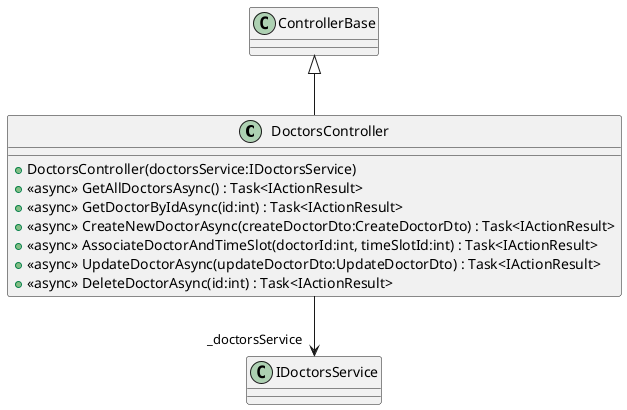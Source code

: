 @startuml
class DoctorsController {
    + DoctorsController(doctorsService:IDoctorsService)
    + <<async>> GetAllDoctorsAsync() : Task<IActionResult>
    + <<async>> GetDoctorByIdAsync(id:int) : Task<IActionResult>
    + <<async>> CreateNewDoctorAsync(createDoctorDto:CreateDoctorDto) : Task<IActionResult>
    + <<async>> AssociateDoctorAndTimeSlot(doctorId:int, timeSlotId:int) : Task<IActionResult>
    + <<async>> UpdateDoctorAsync(updateDoctorDto:UpdateDoctorDto) : Task<IActionResult>
    + <<async>> DeleteDoctorAsync(id:int) : Task<IActionResult>
}
ControllerBase <|-- DoctorsController
DoctorsController --> "_doctorsService" IDoctorsService
@enduml
